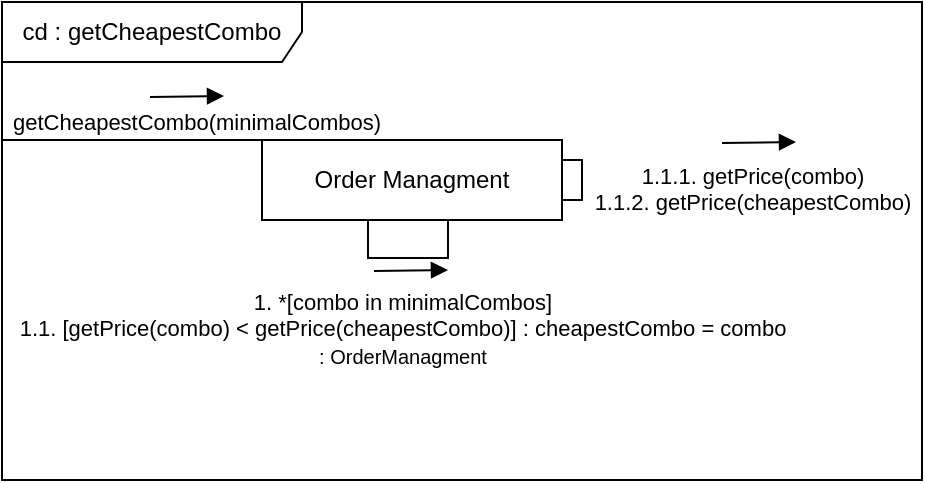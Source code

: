 <mxfile version="21.2.3" type="onedrive">
  <diagram name="Page-1" id="2YBvvXClWsGukQMizWep">
    <mxGraphModel grid="1" page="1" gridSize="10" guides="1" tooltips="1" connect="1" arrows="1" fold="1" pageScale="1" pageWidth="850" pageHeight="1100" math="0" shadow="0">
      <root>
        <mxCell id="0" />
        <mxCell id="1" parent="0" />
        <mxCell id="vbn1vjWYSr6YsiNQEqlZ-1" value="cd : getCheapestCombo" style="shape=umlFrame;whiteSpace=wrap;html=1;pointerEvents=0;width=150;height=30;" vertex="1" parent="1">
          <mxGeometry x="10" y="11" width="460" height="239" as="geometry" />
        </mxCell>
        <mxCell id="vbn1vjWYSr6YsiNQEqlZ-34" style="edgeStyle=none;rounded=0;orthogonalLoop=1;jettySize=auto;html=1;endArrow=none;endFill=0;entryX=0;entryY=0;entryDx=0;entryDy=0;" edge="1" parent="1" target="vbn1vjWYSr6YsiNQEqlZ-33">
          <mxGeometry relative="1" as="geometry">
            <mxPoint x="10" y="80" as="sourcePoint" />
          </mxGeometry>
        </mxCell>
        <mxCell id="vbn1vjWYSr6YsiNQEqlZ-33" value="Order Managment" style="html=1;whiteSpace=wrap;" vertex="1" parent="1">
          <mxGeometry x="140" y="80" width="150" height="40" as="geometry" />
        </mxCell>
        <mxCell id="vbn1vjWYSr6YsiNQEqlZ-51" value="" style="endArrow=none;html=1;rounded=0;entryX=0;entryY=1;entryDx=0;entryDy=0;exitX=0.5;exitY=1;exitDx=0;exitDy=0;" edge="1" parent="1">
          <mxGeometry width="50" height="50" relative="1" as="geometry">
            <mxPoint x="233" y="120" as="sourcePoint" />
            <mxPoint x="193" y="120" as="targetPoint" />
            <Array as="points">
              <mxPoint x="233" y="139" />
              <mxPoint x="193" y="139" />
            </Array>
          </mxGeometry>
        </mxCell>
        <mxCell id="vbn1vjWYSr6YsiNQEqlZ-57" value="getCheapestCombo(minimalCombos)" style="html=1;verticalAlign=bottom;endArrow=block;edgeStyle=elbowEdgeStyle;elbow=vertical;curved=0;rounded=0;" edge="1" parent="1">
          <mxGeometry x="0.257" y="-22" width="80" relative="1" as="geometry">
            <mxPoint x="84" y="58.5" as="sourcePoint" />
            <mxPoint x="121" y="58" as="targetPoint" />
            <mxPoint as="offset" />
            <Array as="points">
              <mxPoint x="105" y="58" />
            </Array>
          </mxGeometry>
        </mxCell>
        <mxCell id="eug0yIInreZ6nuwDFGsd-4" value="1. *[combo in minimalCombos]&lt;br style=&quot;border-color: var(--border-color); font-size: 10px;&quot;&gt;1.1. [getPrice(combo) &amp;lt; getPrice(cheapestCombo)] : cheapestCombo = combo&lt;span style=&quot;font-size: 10px;&quot;&gt;&lt;br&gt;: OrderManagment&lt;br&gt;&lt;/span&gt;&lt;span style=&quot;font-size: 10px;&quot;&gt;&lt;br&gt;&lt;/span&gt;" style="html=1;verticalAlign=bottom;endArrow=block;edgeStyle=elbowEdgeStyle;elbow=vertical;curved=0;rounded=0;" edge="1" parent="1">
          <mxGeometry x="-0.227" y="-65" width="80" relative="1" as="geometry">
            <mxPoint x="196" y="145.5" as="sourcePoint" />
            <mxPoint x="233" y="145" as="targetPoint" />
            <mxPoint as="offset" />
            <Array as="points">
              <mxPoint x="217" y="145" />
            </Array>
          </mxGeometry>
        </mxCell>
        <mxCell id="iSH6PuUeLLW8g4IAMeKo-1" value="" style="endArrow=none;html=1;rounded=0;entryX=1;entryY=0.75;entryDx=0;entryDy=0;" edge="1" parent="1" target="vbn1vjWYSr6YsiNQEqlZ-33">
          <mxGeometry width="50" height="50" relative="1" as="geometry">
            <mxPoint x="290" y="90" as="sourcePoint" />
            <mxPoint x="304" y="90" as="targetPoint" />
            <Array as="points">
              <mxPoint x="300" y="90" />
              <mxPoint x="300" y="100" />
              <mxPoint x="300" y="110" />
            </Array>
          </mxGeometry>
        </mxCell>
        <mxCell id="iSH6PuUeLLW8g4IAMeKo-2" value="1.1.1. getPrice(combo)&lt;br&gt;1.1.2. getPrice(cheapestCombo)&lt;span style=&quot;font-size: 10px;&quot;&gt;&lt;br&gt;&lt;/span&gt;" style="html=1;verticalAlign=bottom;endArrow=block;edgeStyle=elbowEdgeStyle;elbow=vertical;curved=0;rounded=0;" edge="1" parent="1">
          <mxGeometry x="-0.173" y="-39" width="80" relative="1" as="geometry">
            <mxPoint x="370" y="81.5" as="sourcePoint" />
            <mxPoint x="407" y="81" as="targetPoint" />
            <mxPoint as="offset" />
            <Array as="points">
              <mxPoint x="391" y="81" />
            </Array>
          </mxGeometry>
        </mxCell>
      </root>
    </mxGraphModel>
  </diagram>
</mxfile>
